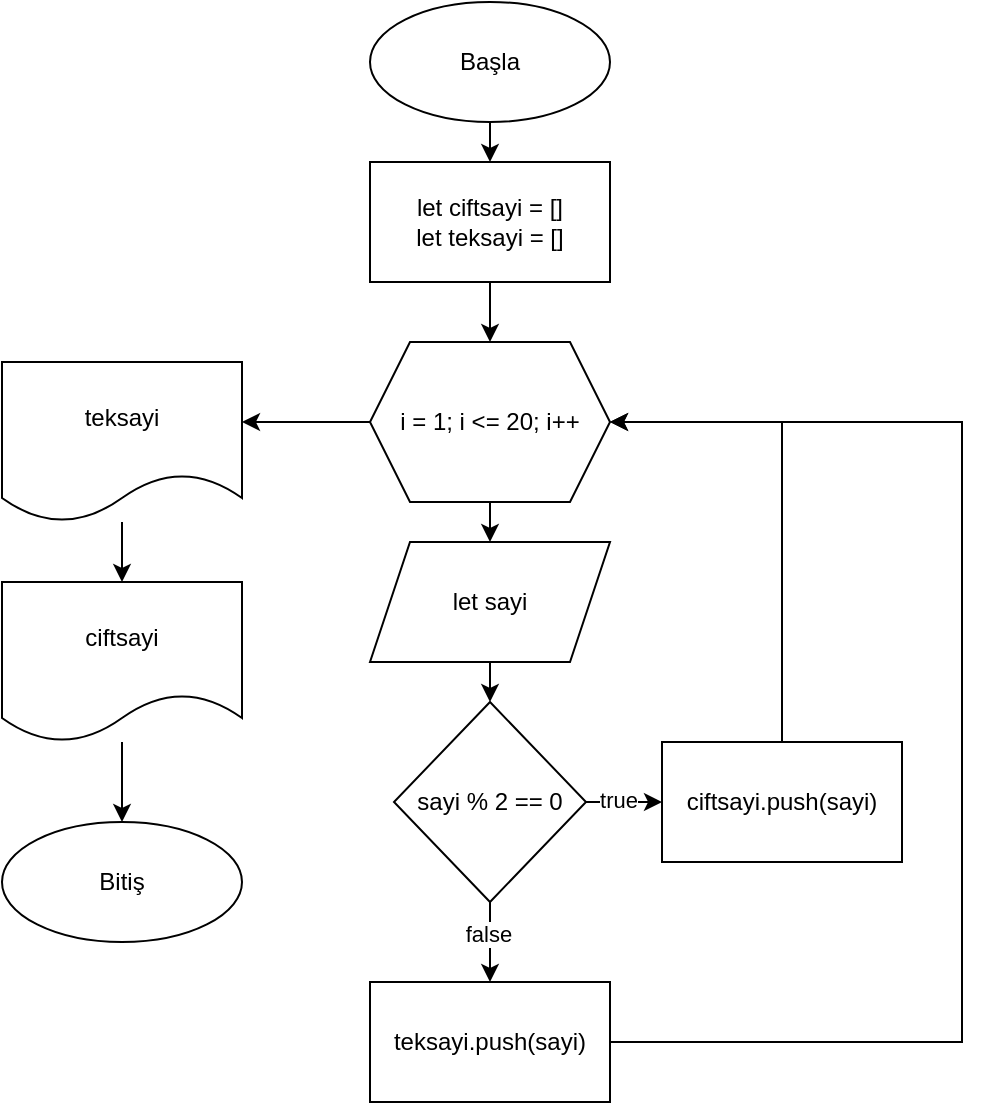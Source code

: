 <mxfile version="22.1.11" type="device">
  <diagram name="Sayfa -1" id="qJiaBAA97c9TJK16Va2-">
    <mxGraphModel dx="820" dy="798" grid="1" gridSize="10" guides="1" tooltips="1" connect="1" arrows="1" fold="1" page="1" pageScale="1" pageWidth="827" pageHeight="1169" math="0" shadow="0">
      <root>
        <mxCell id="0" />
        <mxCell id="1" parent="0" />
        <mxCell id="RYjjqIkeE0hDO9lVGbM3-20" style="edgeStyle=orthogonalEdgeStyle;rounded=0;orthogonalLoop=1;jettySize=auto;html=1;exitX=0.5;exitY=1;exitDx=0;exitDy=0;entryX=0.5;entryY=0;entryDx=0;entryDy=0;" edge="1" parent="1" source="RYjjqIkeE0hDO9lVGbM3-1" target="RYjjqIkeE0hDO9lVGbM3-2">
          <mxGeometry relative="1" as="geometry" />
        </mxCell>
        <mxCell id="RYjjqIkeE0hDO9lVGbM3-1" value="Başla" style="ellipse;whiteSpace=wrap;html=1;" vertex="1" parent="1">
          <mxGeometry x="354" y="10" width="120" height="60" as="geometry" />
        </mxCell>
        <mxCell id="RYjjqIkeE0hDO9lVGbM3-19" style="edgeStyle=orthogonalEdgeStyle;rounded=0;orthogonalLoop=1;jettySize=auto;html=1;exitX=0.5;exitY=1;exitDx=0;exitDy=0;entryX=0.5;entryY=0;entryDx=0;entryDy=0;" edge="1" parent="1" source="RYjjqIkeE0hDO9lVGbM3-2" target="RYjjqIkeE0hDO9lVGbM3-3">
          <mxGeometry relative="1" as="geometry" />
        </mxCell>
        <mxCell id="RYjjqIkeE0hDO9lVGbM3-2" value="let ciftsayi = []&lt;br&gt;let teksayi = []" style="rounded=0;whiteSpace=wrap;html=1;" vertex="1" parent="1">
          <mxGeometry x="354" y="90" width="120" height="60" as="geometry" />
        </mxCell>
        <mxCell id="RYjjqIkeE0hDO9lVGbM3-18" style="edgeStyle=orthogonalEdgeStyle;rounded=0;orthogonalLoop=1;jettySize=auto;html=1;exitX=0.5;exitY=1;exitDx=0;exitDy=0;entryX=0.5;entryY=0;entryDx=0;entryDy=0;" edge="1" parent="1" source="RYjjqIkeE0hDO9lVGbM3-3" target="RYjjqIkeE0hDO9lVGbM3-5">
          <mxGeometry relative="1" as="geometry" />
        </mxCell>
        <mxCell id="RYjjqIkeE0hDO9lVGbM3-3" value="i = 1; i &amp;lt;= 20; i++" style="shape=hexagon;perimeter=hexagonPerimeter2;whiteSpace=wrap;html=1;fixedSize=1;" vertex="1" parent="1">
          <mxGeometry x="354" y="180" width="120" height="80" as="geometry" />
        </mxCell>
        <mxCell id="RYjjqIkeE0hDO9lVGbM3-17" style="edgeStyle=orthogonalEdgeStyle;rounded=0;orthogonalLoop=1;jettySize=auto;html=1;exitX=0.5;exitY=1;exitDx=0;exitDy=0;entryX=0.5;entryY=0;entryDx=0;entryDy=0;" edge="1" parent="1" source="RYjjqIkeE0hDO9lVGbM3-5" target="RYjjqIkeE0hDO9lVGbM3-6">
          <mxGeometry relative="1" as="geometry" />
        </mxCell>
        <mxCell id="RYjjqIkeE0hDO9lVGbM3-5" value="let sayi" style="shape=parallelogram;perimeter=parallelogramPerimeter;whiteSpace=wrap;html=1;fixedSize=1;" vertex="1" parent="1">
          <mxGeometry x="354" y="280" width="120" height="60" as="geometry" />
        </mxCell>
        <mxCell id="RYjjqIkeE0hDO9lVGbM3-8" style="edgeStyle=orthogonalEdgeStyle;rounded=0;orthogonalLoop=1;jettySize=auto;html=1;exitX=1;exitY=0.5;exitDx=0;exitDy=0;entryX=0;entryY=0.5;entryDx=0;entryDy=0;" edge="1" parent="1" source="RYjjqIkeE0hDO9lVGbM3-6" target="RYjjqIkeE0hDO9lVGbM3-7">
          <mxGeometry relative="1" as="geometry" />
        </mxCell>
        <mxCell id="RYjjqIkeE0hDO9lVGbM3-9" value="true" style="edgeLabel;html=1;align=center;verticalAlign=middle;resizable=0;points=[];" vertex="1" connectable="0" parent="RYjjqIkeE0hDO9lVGbM3-8">
          <mxGeometry x="-0.158" y="1" relative="1" as="geometry">
            <mxPoint as="offset" />
          </mxGeometry>
        </mxCell>
        <mxCell id="RYjjqIkeE0hDO9lVGbM3-11" style="edgeStyle=orthogonalEdgeStyle;rounded=0;orthogonalLoop=1;jettySize=auto;html=1;exitX=0.5;exitY=1;exitDx=0;exitDy=0;entryX=0.5;entryY=0;entryDx=0;entryDy=0;" edge="1" parent="1" source="RYjjqIkeE0hDO9lVGbM3-6" target="RYjjqIkeE0hDO9lVGbM3-10">
          <mxGeometry relative="1" as="geometry" />
        </mxCell>
        <mxCell id="RYjjqIkeE0hDO9lVGbM3-12" value="false" style="edgeLabel;html=1;align=center;verticalAlign=middle;resizable=0;points=[];" vertex="1" connectable="0" parent="RYjjqIkeE0hDO9lVGbM3-11">
          <mxGeometry x="-0.2" y="-1" relative="1" as="geometry">
            <mxPoint as="offset" />
          </mxGeometry>
        </mxCell>
        <mxCell id="RYjjqIkeE0hDO9lVGbM3-6" value="sayi % 2 == 0" style="rhombus;whiteSpace=wrap;html=1;" vertex="1" parent="1">
          <mxGeometry x="366" y="360" width="96" height="100" as="geometry" />
        </mxCell>
        <mxCell id="RYjjqIkeE0hDO9lVGbM3-16" style="edgeStyle=orthogonalEdgeStyle;rounded=0;orthogonalLoop=1;jettySize=auto;html=1;exitX=0.5;exitY=0;exitDx=0;exitDy=0;entryX=1;entryY=0.5;entryDx=0;entryDy=0;" edge="1" parent="1" source="RYjjqIkeE0hDO9lVGbM3-7" target="RYjjqIkeE0hDO9lVGbM3-3">
          <mxGeometry relative="1" as="geometry" />
        </mxCell>
        <mxCell id="RYjjqIkeE0hDO9lVGbM3-7" value="ciftsayi.push(sayi)" style="rounded=0;whiteSpace=wrap;html=1;" vertex="1" parent="1">
          <mxGeometry x="500" y="380" width="120" height="60" as="geometry" />
        </mxCell>
        <mxCell id="RYjjqIkeE0hDO9lVGbM3-13" style="edgeStyle=orthogonalEdgeStyle;rounded=0;orthogonalLoop=1;jettySize=auto;html=1;exitX=1;exitY=0.5;exitDx=0;exitDy=0;entryX=1;entryY=0.5;entryDx=0;entryDy=0;" edge="1" parent="1" source="RYjjqIkeE0hDO9lVGbM3-10" target="RYjjqIkeE0hDO9lVGbM3-3">
          <mxGeometry relative="1" as="geometry">
            <Array as="points">
              <mxPoint x="650" y="530" />
              <mxPoint x="650" y="220" />
            </Array>
          </mxGeometry>
        </mxCell>
        <mxCell id="RYjjqIkeE0hDO9lVGbM3-10" value="teksayi.push(sayi)" style="rounded=0;whiteSpace=wrap;html=1;" vertex="1" parent="1">
          <mxGeometry x="354" y="500" width="120" height="60" as="geometry" />
        </mxCell>
        <mxCell id="RYjjqIkeE0hDO9lVGbM3-24" style="edgeStyle=orthogonalEdgeStyle;rounded=0;orthogonalLoop=1;jettySize=auto;html=1;entryX=0.5;entryY=0;entryDx=0;entryDy=0;" edge="1" parent="1" source="RYjjqIkeE0hDO9lVGbM3-21" target="RYjjqIkeE0hDO9lVGbM3-22">
          <mxGeometry relative="1" as="geometry" />
        </mxCell>
        <mxCell id="RYjjqIkeE0hDO9lVGbM3-21" value="teksayi" style="shape=document;whiteSpace=wrap;html=1;boundedLbl=1;" vertex="1" parent="1">
          <mxGeometry x="170" y="190" width="120" height="80" as="geometry" />
        </mxCell>
        <mxCell id="RYjjqIkeE0hDO9lVGbM3-26" style="edgeStyle=orthogonalEdgeStyle;rounded=0;orthogonalLoop=1;jettySize=auto;html=1;entryX=0.5;entryY=0;entryDx=0;entryDy=0;" edge="1" parent="1" source="RYjjqIkeE0hDO9lVGbM3-22" target="RYjjqIkeE0hDO9lVGbM3-25">
          <mxGeometry relative="1" as="geometry" />
        </mxCell>
        <mxCell id="RYjjqIkeE0hDO9lVGbM3-22" value="ciftsayi" style="shape=document;whiteSpace=wrap;html=1;boundedLbl=1;" vertex="1" parent="1">
          <mxGeometry x="170" y="300" width="120" height="80" as="geometry" />
        </mxCell>
        <mxCell id="RYjjqIkeE0hDO9lVGbM3-23" style="edgeStyle=orthogonalEdgeStyle;rounded=0;orthogonalLoop=1;jettySize=auto;html=1;exitX=0;exitY=0.5;exitDx=0;exitDy=0;entryX=1;entryY=0.375;entryDx=0;entryDy=0;entryPerimeter=0;" edge="1" parent="1" source="RYjjqIkeE0hDO9lVGbM3-3" target="RYjjqIkeE0hDO9lVGbM3-21">
          <mxGeometry relative="1" as="geometry" />
        </mxCell>
        <mxCell id="RYjjqIkeE0hDO9lVGbM3-25" value="Bitiş" style="ellipse;whiteSpace=wrap;html=1;" vertex="1" parent="1">
          <mxGeometry x="170" y="420" width="120" height="60" as="geometry" />
        </mxCell>
      </root>
    </mxGraphModel>
  </diagram>
</mxfile>

